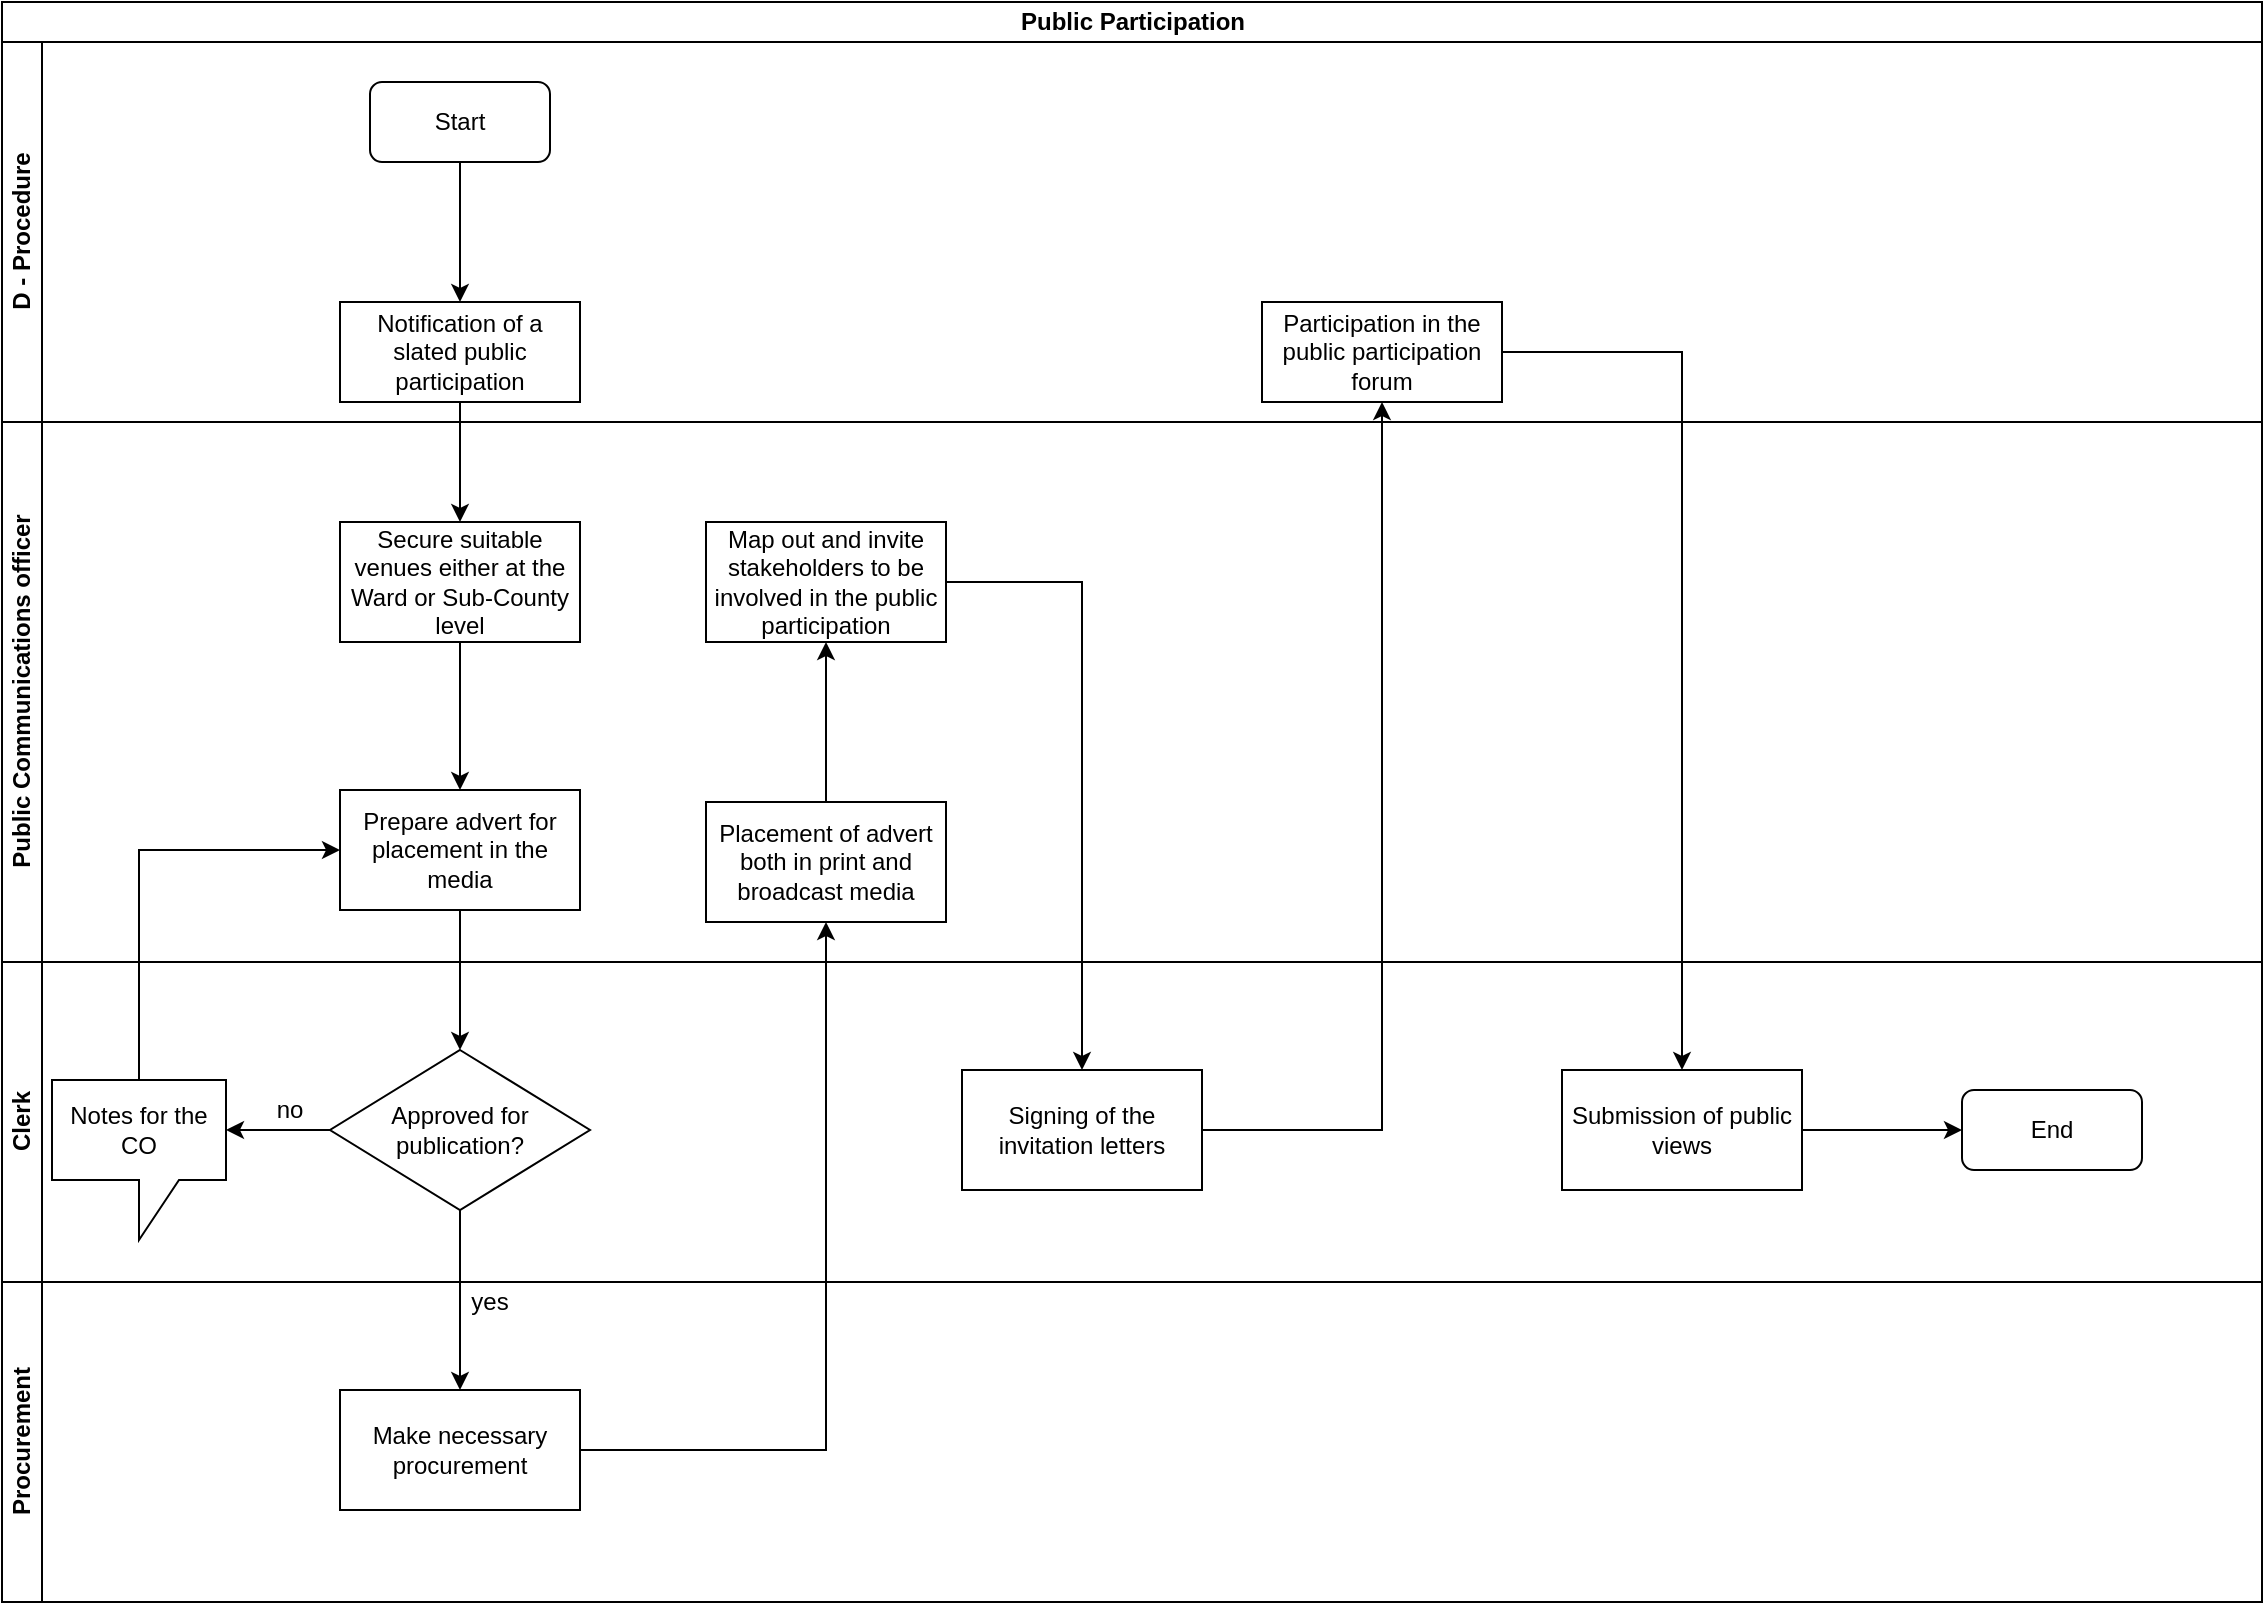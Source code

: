 <mxfile version="13.7.7" type="github">
  <diagram id="Yr2dDtMbarlw3TAMI4d1" name="Page-1">
    <mxGraphModel dx="910" dy="487" grid="1" gridSize="10" guides="1" tooltips="1" connect="1" arrows="1" fold="1" page="1" pageScale="1" pageWidth="1169" pageHeight="827" math="0" shadow="0">
      <root>
        <mxCell id="0" />
        <mxCell id="1" parent="0" />
        <mxCell id="EOaqUx-Wi2leV6GHiZhB-1" value="Public Participation" style="swimlane;html=1;childLayout=stackLayout;resizeParent=1;resizeParentMax=0;horizontal=1;startSize=20;horizontalStack=0;" vertex="1" parent="1">
          <mxGeometry x="20" y="20" width="1130" height="800" as="geometry" />
        </mxCell>
        <mxCell id="EOaqUx-Wi2leV6GHiZhB-2" value="D - Procedure" style="swimlane;html=1;startSize=20;horizontal=0;" vertex="1" parent="EOaqUx-Wi2leV6GHiZhB-1">
          <mxGeometry y="20" width="1130" height="190" as="geometry" />
        </mxCell>
        <mxCell id="EOaqUx-Wi2leV6GHiZhB-5" value="Start" style="rounded=1;whiteSpace=wrap;html=1;" vertex="1" parent="EOaqUx-Wi2leV6GHiZhB-2">
          <mxGeometry x="184" y="20" width="90" height="40" as="geometry" />
        </mxCell>
        <mxCell id="EOaqUx-Wi2leV6GHiZhB-22" value="Participation in the public participation forum" style="whiteSpace=wrap;html=1;rounded=0;" vertex="1" parent="EOaqUx-Wi2leV6GHiZhB-2">
          <mxGeometry x="630" y="130" width="120" height="50" as="geometry" />
        </mxCell>
        <mxCell id="EOaqUx-Wi2leV6GHiZhB-8" value="Notification of a slated public participation" style="rounded=0;whiteSpace=wrap;html=1;" vertex="1" parent="EOaqUx-Wi2leV6GHiZhB-2">
          <mxGeometry x="169" y="130" width="120" height="50" as="geometry" />
        </mxCell>
        <mxCell id="EOaqUx-Wi2leV6GHiZhB-7" value="" style="edgeStyle=orthogonalEdgeStyle;rounded=0;orthogonalLoop=1;jettySize=auto;html=1;entryX=0.5;entryY=0;entryDx=0;entryDy=0;" edge="1" parent="EOaqUx-Wi2leV6GHiZhB-2" source="EOaqUx-Wi2leV6GHiZhB-5" target="EOaqUx-Wi2leV6GHiZhB-8">
          <mxGeometry relative="1" as="geometry">
            <mxPoint x="229" y="130" as="targetPoint" />
          </mxGeometry>
        </mxCell>
        <mxCell id="EOaqUx-Wi2leV6GHiZhB-3" value="Public Communications officer" style="swimlane;html=1;startSize=20;horizontal=0;" vertex="1" parent="EOaqUx-Wi2leV6GHiZhB-1">
          <mxGeometry y="210" width="1130" height="270" as="geometry" />
        </mxCell>
        <mxCell id="EOaqUx-Wi2leV6GHiZhB-12" value="" style="edgeStyle=orthogonalEdgeStyle;rounded=0;orthogonalLoop=1;jettySize=auto;html=1;" edge="1" parent="EOaqUx-Wi2leV6GHiZhB-3" source="EOaqUx-Wi2leV6GHiZhB-9" target="EOaqUx-Wi2leV6GHiZhB-11">
          <mxGeometry relative="1" as="geometry" />
        </mxCell>
        <mxCell id="EOaqUx-Wi2leV6GHiZhB-9" value="Secure suitable venues either at the Ward or Sub-County level" style="whiteSpace=wrap;html=1;rounded=0;" vertex="1" parent="EOaqUx-Wi2leV6GHiZhB-3">
          <mxGeometry x="169" y="50" width="120" height="60" as="geometry" />
        </mxCell>
        <mxCell id="EOaqUx-Wi2leV6GHiZhB-11" value="Prepare advert for placement in the media" style="whiteSpace=wrap;html=1;rounded=0;" vertex="1" parent="EOaqUx-Wi2leV6GHiZhB-3">
          <mxGeometry x="169" y="184" width="120" height="60" as="geometry" />
        </mxCell>
        <mxCell id="EOaqUx-Wi2leV6GHiZhB-15" value="Placement of advert both in print and broadcast media" style="whiteSpace=wrap;html=1;rounded=0;" vertex="1" parent="EOaqUx-Wi2leV6GHiZhB-3">
          <mxGeometry x="352" y="190" width="120" height="60" as="geometry" />
        </mxCell>
        <mxCell id="EOaqUx-Wi2leV6GHiZhB-4" value="Clerk" style="swimlane;html=1;startSize=20;horizontal=0;" vertex="1" parent="EOaqUx-Wi2leV6GHiZhB-1">
          <mxGeometry y="480" width="1130" height="160" as="geometry" />
        </mxCell>
        <mxCell id="EOaqUx-Wi2leV6GHiZhB-46" value="no" style="text;html=1;strokeColor=none;fillColor=none;align=center;verticalAlign=middle;whiteSpace=wrap;rounded=0;" vertex="1" parent="EOaqUx-Wi2leV6GHiZhB-4">
          <mxGeometry x="124" y="64" width="40" height="20" as="geometry" />
        </mxCell>
        <mxCell id="EOaqUx-Wi2leV6GHiZhB-41" value="Notes for the CO" style="shape=callout;whiteSpace=wrap;html=1;perimeter=calloutPerimeter;" vertex="1" parent="EOaqUx-Wi2leV6GHiZhB-4">
          <mxGeometry x="25" y="59" width="87" height="80" as="geometry" />
        </mxCell>
        <mxCell id="EOaqUx-Wi2leV6GHiZhB-28" value="End" style="rounded=1;whiteSpace=wrap;html=1;" vertex="1" parent="EOaqUx-Wi2leV6GHiZhB-4">
          <mxGeometry x="980" y="64" width="90" height="40" as="geometry" />
        </mxCell>
        <mxCell id="EOaqUx-Wi2leV6GHiZhB-13" value="Approved for publication?" style="rhombus;whiteSpace=wrap;html=1;rounded=0;" vertex="1" parent="EOaqUx-Wi2leV6GHiZhB-4">
          <mxGeometry x="164" y="44" width="130" height="80" as="geometry" />
        </mxCell>
        <mxCell id="EOaqUx-Wi2leV6GHiZhB-20" value="Signing of the invitation letters" style="whiteSpace=wrap;html=1;rounded=0;" vertex="1" parent="EOaqUx-Wi2leV6GHiZhB-4">
          <mxGeometry x="480" y="54" width="120" height="60" as="geometry" />
        </mxCell>
        <mxCell id="EOaqUx-Wi2leV6GHiZhB-24" value="Submission of public views" style="whiteSpace=wrap;html=1;rounded=0;" vertex="1" parent="EOaqUx-Wi2leV6GHiZhB-4">
          <mxGeometry x="780" y="54" width="120" height="60" as="geometry" />
        </mxCell>
        <mxCell id="EOaqUx-Wi2leV6GHiZhB-27" value="" style="edgeStyle=orthogonalEdgeStyle;rounded=0;orthogonalLoop=1;jettySize=auto;html=1;entryX=0;entryY=0.5;entryDx=0;entryDy=0;" edge="1" parent="EOaqUx-Wi2leV6GHiZhB-4" source="EOaqUx-Wi2leV6GHiZhB-24" target="EOaqUx-Wi2leV6GHiZhB-28">
          <mxGeometry relative="1" as="geometry">
            <mxPoint x="980" y="84" as="targetPoint" />
          </mxGeometry>
        </mxCell>
        <mxCell id="EOaqUx-Wi2leV6GHiZhB-43" value="" style="edgeStyle=orthogonalEdgeStyle;rounded=0;orthogonalLoop=1;jettySize=auto;html=1;entryX=0;entryY=0;entryDx=87;entryDy=25;entryPerimeter=0;" edge="1" parent="EOaqUx-Wi2leV6GHiZhB-4" source="EOaqUx-Wi2leV6GHiZhB-13" target="EOaqUx-Wi2leV6GHiZhB-41">
          <mxGeometry relative="1" as="geometry">
            <mxPoint x="130" y="84" as="targetPoint" />
          </mxGeometry>
        </mxCell>
        <mxCell id="EOaqUx-Wi2leV6GHiZhB-10" value="" style="edgeStyle=orthogonalEdgeStyle;rounded=0;orthogonalLoop=1;jettySize=auto;html=1;" edge="1" parent="EOaqUx-Wi2leV6GHiZhB-1" source="EOaqUx-Wi2leV6GHiZhB-8" target="EOaqUx-Wi2leV6GHiZhB-9">
          <mxGeometry relative="1" as="geometry" />
        </mxCell>
        <mxCell id="EOaqUx-Wi2leV6GHiZhB-14" value="" style="edgeStyle=orthogonalEdgeStyle;rounded=0;orthogonalLoop=1;jettySize=auto;html=1;" edge="1" parent="EOaqUx-Wi2leV6GHiZhB-1" source="EOaqUx-Wi2leV6GHiZhB-11" target="EOaqUx-Wi2leV6GHiZhB-13">
          <mxGeometry relative="1" as="geometry" />
        </mxCell>
        <mxCell id="EOaqUx-Wi2leV6GHiZhB-16" value="" style="edgeStyle=orthogonalEdgeStyle;rounded=0;orthogonalLoop=1;jettySize=auto;html=1;exitX=1;exitY=0.5;exitDx=0;exitDy=0;" edge="1" parent="EOaqUx-Wi2leV6GHiZhB-1" source="EOaqUx-Wi2leV6GHiZhB-36" target="EOaqUx-Wi2leV6GHiZhB-15">
          <mxGeometry relative="1" as="geometry" />
        </mxCell>
        <mxCell id="EOaqUx-Wi2leV6GHiZhB-23" value="" style="edgeStyle=orthogonalEdgeStyle;rounded=0;orthogonalLoop=1;jettySize=auto;html=1;" edge="1" parent="EOaqUx-Wi2leV6GHiZhB-1" source="EOaqUx-Wi2leV6GHiZhB-20" target="EOaqUx-Wi2leV6GHiZhB-22">
          <mxGeometry relative="1" as="geometry" />
        </mxCell>
        <mxCell id="EOaqUx-Wi2leV6GHiZhB-25" value="" style="edgeStyle=orthogonalEdgeStyle;rounded=0;orthogonalLoop=1;jettySize=auto;html=1;" edge="1" parent="EOaqUx-Wi2leV6GHiZhB-1" source="EOaqUx-Wi2leV6GHiZhB-22" target="EOaqUx-Wi2leV6GHiZhB-24">
          <mxGeometry relative="1" as="geometry" />
        </mxCell>
        <mxCell id="EOaqUx-Wi2leV6GHiZhB-29" value="Procurement" style="swimlane;html=1;startSize=20;horizontal=0;" vertex="1" parent="EOaqUx-Wi2leV6GHiZhB-1">
          <mxGeometry y="640" width="1130" height="160" as="geometry" />
        </mxCell>
        <mxCell id="EOaqUx-Wi2leV6GHiZhB-17" value="yes" style="text;html=1;strokeColor=none;fillColor=none;align=center;verticalAlign=middle;whiteSpace=wrap;rounded=0;" vertex="1" parent="EOaqUx-Wi2leV6GHiZhB-29">
          <mxGeometry x="224" width="40" height="20" as="geometry" />
        </mxCell>
        <mxCell id="EOaqUx-Wi2leV6GHiZhB-36" value="Make necessary procurement" style="whiteSpace=wrap;html=1;rounded=0;" vertex="1" parent="EOaqUx-Wi2leV6GHiZhB-29">
          <mxGeometry x="169" y="54" width="120" height="60" as="geometry" />
        </mxCell>
        <mxCell id="EOaqUx-Wi2leV6GHiZhB-37" value="" style="edgeStyle=orthogonalEdgeStyle;rounded=0;orthogonalLoop=1;jettySize=auto;html=1;" edge="1" parent="EOaqUx-Wi2leV6GHiZhB-1" source="EOaqUx-Wi2leV6GHiZhB-13" target="EOaqUx-Wi2leV6GHiZhB-36">
          <mxGeometry relative="1" as="geometry" />
        </mxCell>
        <mxCell id="EOaqUx-Wi2leV6GHiZhB-45" value="" style="edgeStyle=orthogonalEdgeStyle;rounded=0;orthogonalLoop=1;jettySize=auto;html=1;entryX=0;entryY=0.5;entryDx=0;entryDy=0;" edge="1" parent="EOaqUx-Wi2leV6GHiZhB-1" source="EOaqUx-Wi2leV6GHiZhB-41" target="EOaqUx-Wi2leV6GHiZhB-11">
          <mxGeometry relative="1" as="geometry">
            <mxPoint x="68.5" y="429" as="targetPoint" />
            <Array as="points">
              <mxPoint x="69" y="424" />
            </Array>
          </mxGeometry>
        </mxCell>
        <mxCell id="EOaqUx-Wi2leV6GHiZhB-21" value="" style="edgeStyle=orthogonalEdgeStyle;rounded=0;orthogonalLoop=1;jettySize=auto;html=1;" edge="1" parent="1" source="EOaqUx-Wi2leV6GHiZhB-18" target="EOaqUx-Wi2leV6GHiZhB-20">
          <mxGeometry relative="1" as="geometry" />
        </mxCell>
        <mxCell id="EOaqUx-Wi2leV6GHiZhB-18" value="Map out and invite stakeholders to be involved in the public participation" style="whiteSpace=wrap;html=1;rounded=0;" vertex="1" parent="1">
          <mxGeometry x="372" y="280" width="120" height="60" as="geometry" />
        </mxCell>
        <mxCell id="EOaqUx-Wi2leV6GHiZhB-19" value="" style="edgeStyle=orthogonalEdgeStyle;rounded=0;orthogonalLoop=1;jettySize=auto;html=1;" edge="1" parent="1" source="EOaqUx-Wi2leV6GHiZhB-15" target="EOaqUx-Wi2leV6GHiZhB-18">
          <mxGeometry relative="1" as="geometry" />
        </mxCell>
      </root>
    </mxGraphModel>
  </diagram>
</mxfile>
